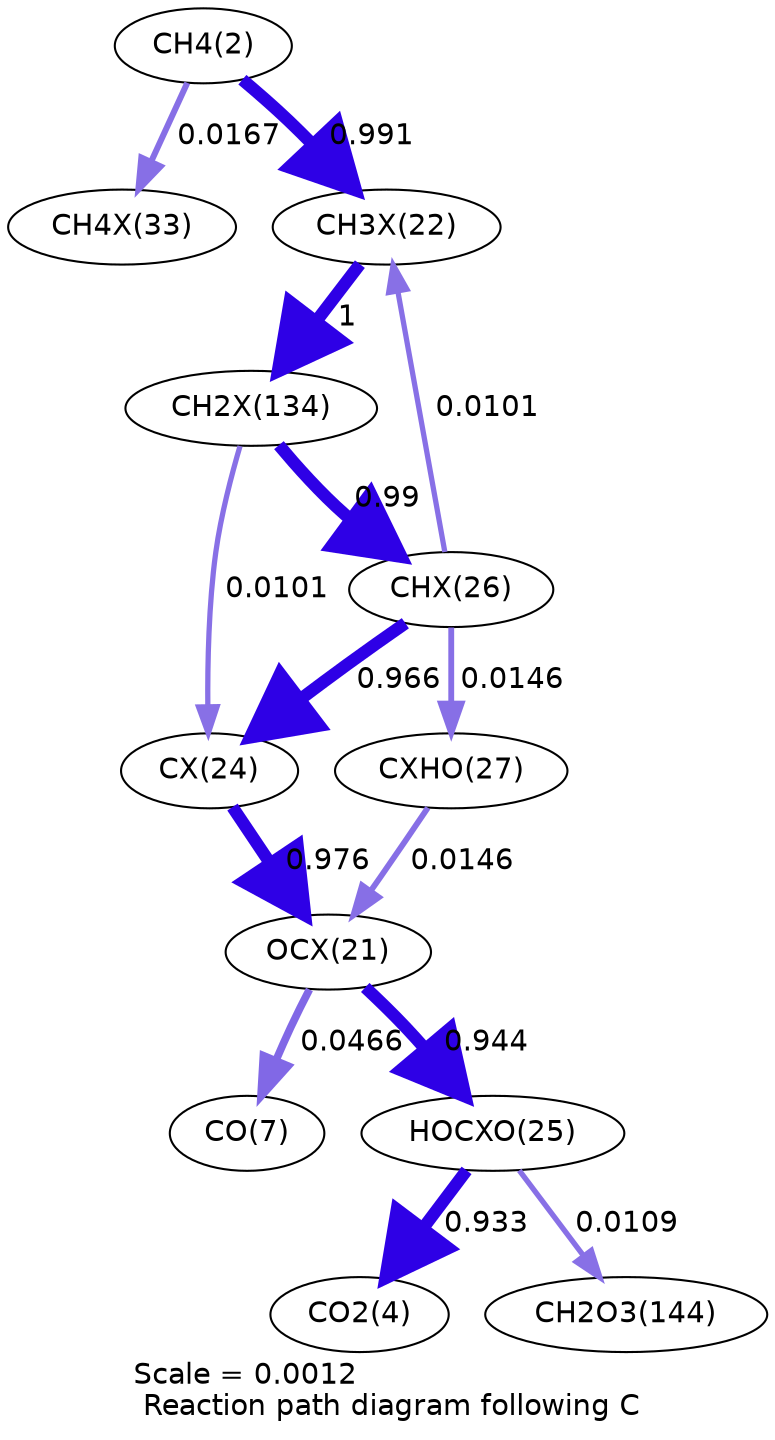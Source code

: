 digraph reaction_paths {
center=1;
s4 -> s32[fontname="Helvetica", penwidth=2.91, arrowsize=1.45, color="0.7, 0.517, 0.9"
, label=" 0.0167"];
s4 -> s26[fontname="Helvetica", penwidth=5.99, arrowsize=3, color="0.7, 1.49, 0.9"
, label=" 0.991"];
s26 -> s38[fontname="Helvetica", penwidth=6, arrowsize=3, color="0.7, 1.5, 0.9"
, label=" 1"];
s30 -> s26[fontname="Helvetica", penwidth=2.53, arrowsize=1.27, color="0.7, 0.51, 0.9"
, label=" 0.0101"];
s38 -> s30[fontname="Helvetica", penwidth=5.99, arrowsize=3, color="0.7, 1.49, 0.9"
, label=" 0.99"];
s38 -> s28[fontname="Helvetica", penwidth=2.53, arrowsize=1.27, color="0.7, 0.51, 0.9"
, label=" 0.0101"];
s30 -> s28[fontname="Helvetica", penwidth=5.97, arrowsize=2.99, color="0.7, 1.47, 0.9"
, label=" 0.966"];
s30 -> s31[fontname="Helvetica", penwidth=2.81, arrowsize=1.41, color="0.7, 0.515, 0.9"
, label=" 0.0146"];
s28 -> s25[fontname="Helvetica", penwidth=5.98, arrowsize=2.99, color="0.7, 1.48, 0.9"
, label=" 0.976"];
s25 -> s9[fontname="Helvetica", penwidth=3.69, arrowsize=1.84, color="0.7, 0.547, 0.9"
, label=" 0.0466"];
s25 -> s29[fontname="Helvetica", penwidth=5.96, arrowsize=2.98, color="0.7, 1.44, 0.9"
, label=" 0.944"];
s31 -> s25[fontname="Helvetica", penwidth=2.81, arrowsize=1.41, color="0.7, 0.515, 0.9"
, label=" 0.0146"];
s29 -> s6[fontname="Helvetica", penwidth=5.95, arrowsize=2.97, color="0.7, 1.43, 0.9"
, label=" 0.933"];
s29 -> s21[fontname="Helvetica", penwidth=2.59, arrowsize=1.29, color="0.7, 0.511, 0.9"
, label=" 0.0109"];
s4 [ fontname="Helvetica", label="CH4(2)"];
s6 [ fontname="Helvetica", label="CO2(4)"];
s9 [ fontname="Helvetica", label="CO(7)"];
s21 [ fontname="Helvetica", label="CH2O3(144)"];
s25 [ fontname="Helvetica", label="OCX(21)"];
s26 [ fontname="Helvetica", label="CH3X(22)"];
s28 [ fontname="Helvetica", label="CX(24)"];
s29 [ fontname="Helvetica", label="HOCXO(25)"];
s30 [ fontname="Helvetica", label="CHX(26)"];
s31 [ fontname="Helvetica", label="CXHO(27)"];
s32 [ fontname="Helvetica", label="CH4X(33)"];
s38 [ fontname="Helvetica", label="CH2X(134)"];
 label = "Scale = 0.0012\l Reaction path diagram following C";
 fontname = "Helvetica";
}
